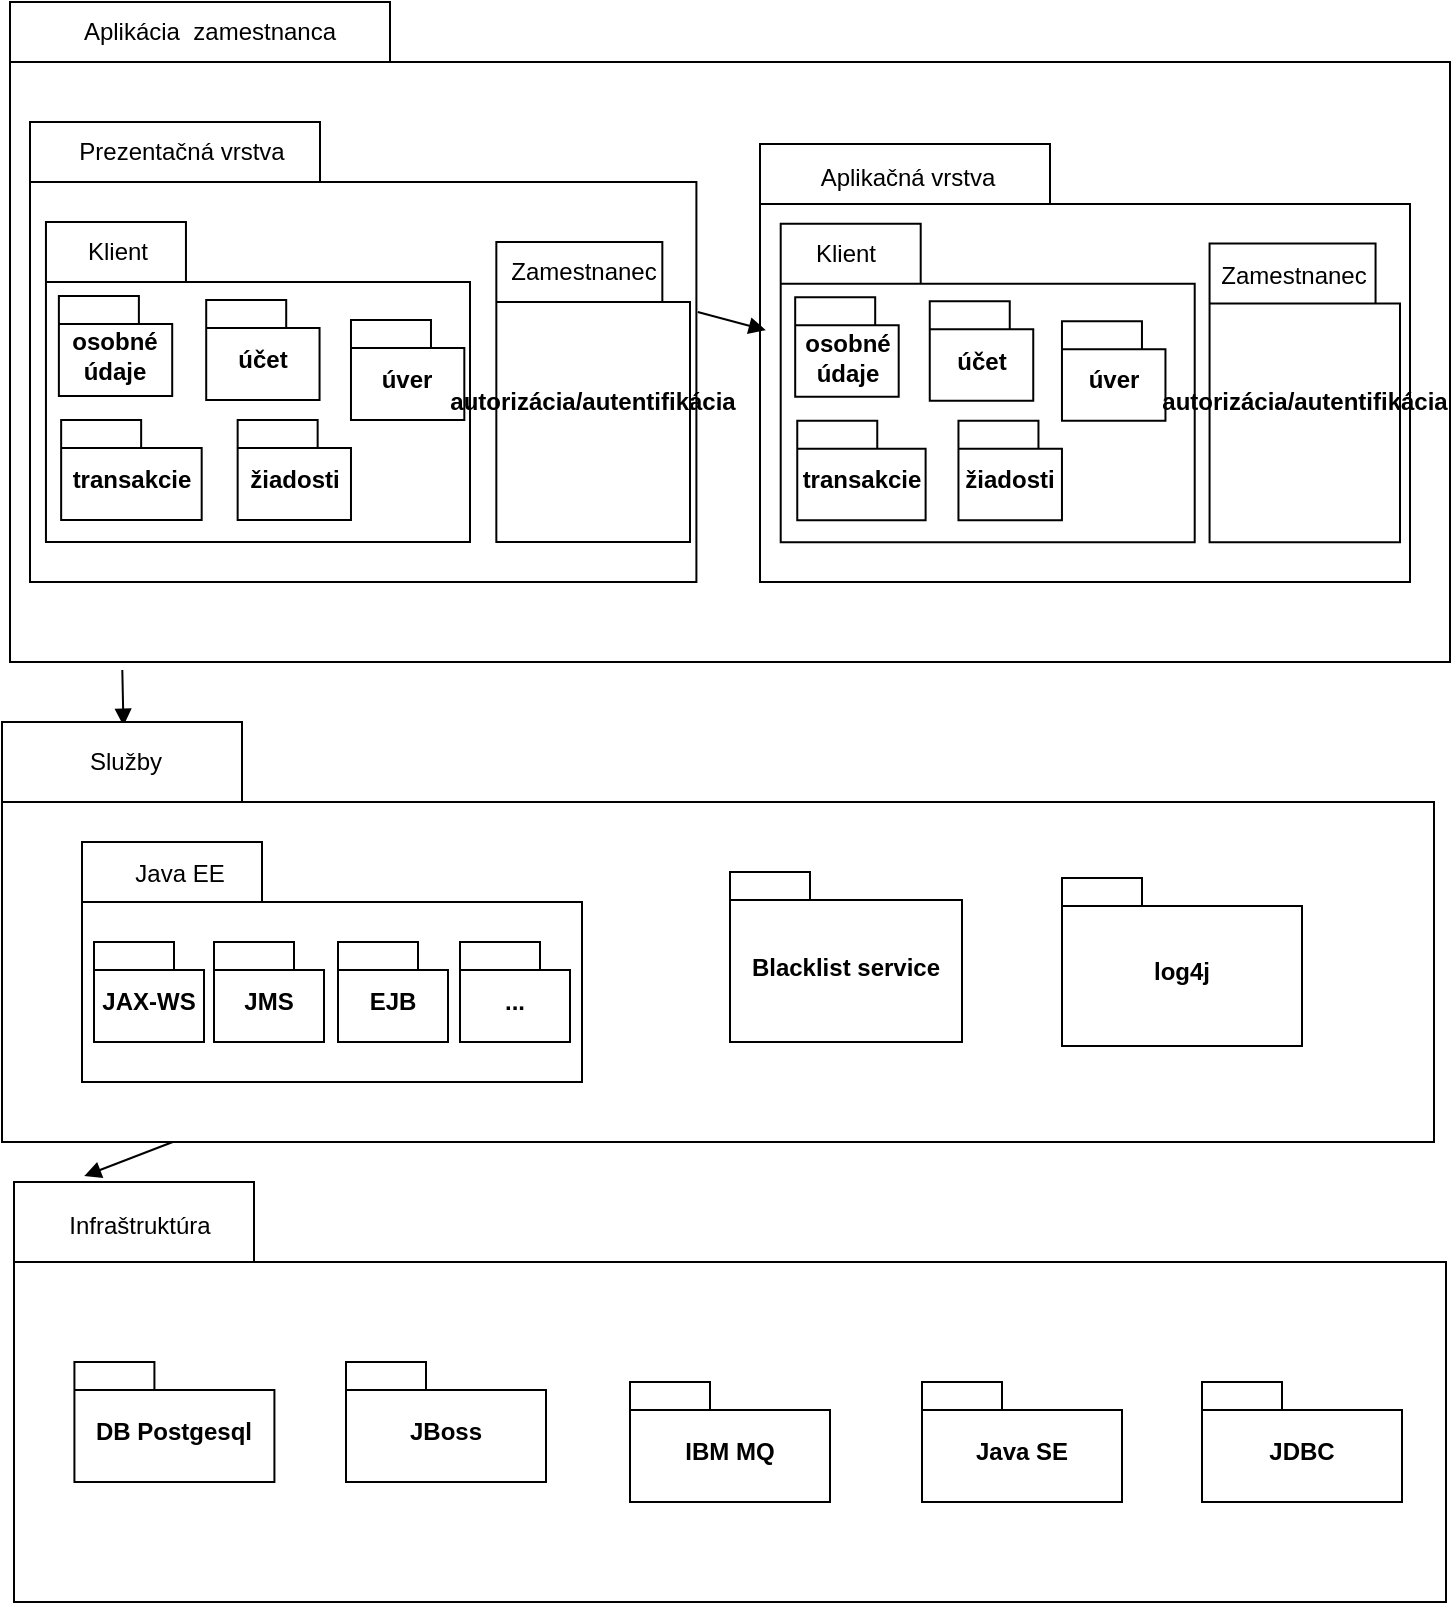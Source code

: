 <mxfile version="28.2.5">
  <diagram name="Page-1" id="oWoUpmtJ5qEQ2IFx2_j0">
    <mxGraphModel dx="1426" dy="751" grid="1" gridSize="10" guides="1" tooltips="1" connect="1" arrows="1" fold="1" page="1" pageScale="1" pageWidth="827" pageHeight="1169" math="0" shadow="0">
      <root>
        <mxCell id="0" />
        <mxCell id="1" parent="0" />
        <mxCell id="nXDMVgalMBZ9aI2BvMX4-5" value="" style="group" vertex="1" connectable="0" parent="1">
          <mxGeometry x="54" y="80" width="720" height="330" as="geometry" />
        </mxCell>
        <mxCell id="nXDMVgalMBZ9aI2BvMX4-2" value="" style="shape=folder;fontStyle=1;spacingTop=10;tabWidth=190;tabHeight=30;tabPosition=left;html=1;whiteSpace=wrap;" vertex="1" parent="nXDMVgalMBZ9aI2BvMX4-5">
          <mxGeometry width="720" height="330" as="geometry" />
        </mxCell>
        <mxCell id="nXDMVgalMBZ9aI2BvMX4-3" value="Aplikácia&amp;nbsp; zamestnanca" style="text;html=1;align=center;verticalAlign=middle;whiteSpace=wrap;rounded=0;" vertex="1" parent="nXDMVgalMBZ9aI2BvMX4-5">
          <mxGeometry x="30" width="140" height="30" as="geometry" />
        </mxCell>
        <mxCell id="nXDMVgalMBZ9aI2BvMX4-8" value="" style="group" vertex="1" connectable="0" parent="nXDMVgalMBZ9aI2BvMX4-5">
          <mxGeometry x="10" y="60" width="340" height="230" as="geometry" />
        </mxCell>
        <mxCell id="nXDMVgalMBZ9aI2BvMX4-6" value="" style="shape=folder;fontStyle=1;spacingTop=10;tabWidth=145;tabHeight=30;tabPosition=left;html=1;whiteSpace=wrap;" vertex="1" parent="nXDMVgalMBZ9aI2BvMX4-8">
          <mxGeometry width="333.2" height="230" as="geometry" />
        </mxCell>
        <mxCell id="nXDMVgalMBZ9aI2BvMX4-7" value="Prezentačná vrstva" style="text;html=1;align=center;verticalAlign=middle;whiteSpace=wrap;rounded=0;" vertex="1" parent="nXDMVgalMBZ9aI2BvMX4-8">
          <mxGeometry x="-11.513" y="-1" width="176.03" height="31.579" as="geometry" />
        </mxCell>
        <mxCell id="nXDMVgalMBZ9aI2BvMX4-13" value="" style="shape=folder;fontStyle=1;spacingTop=10;tabWidth=70;tabHeight=30;tabPosition=left;html=1;whiteSpace=wrap;" vertex="1" parent="nXDMVgalMBZ9aI2BvMX4-8">
          <mxGeometry x="7.98" y="50" width="212.02" height="160" as="geometry" />
        </mxCell>
        <mxCell id="nXDMVgalMBZ9aI2BvMX4-16" value="Klient" style="text;html=1;align=center;verticalAlign=middle;whiteSpace=wrap;rounded=0;" vertex="1" parent="nXDMVgalMBZ9aI2BvMX4-8">
          <mxGeometry x="9.6" y="55" width="68.0" height="20" as="geometry" />
        </mxCell>
        <mxCell id="nXDMVgalMBZ9aI2BvMX4-38" value="" style="group" vertex="1" connectable="0" parent="nXDMVgalMBZ9aI2BvMX4-8">
          <mxGeometry x="6.506" y="50" width="226.667" height="160" as="geometry" />
        </mxCell>
        <mxCell id="nXDMVgalMBZ9aI2BvMX4-15" value="osobné údaje" style="shape=folder;fontStyle=1;spacingTop=10;tabWidth=40;tabHeight=14;tabPosition=left;html=1;whiteSpace=wrap;" vertex="1" parent="nXDMVgalMBZ9aI2BvMX4-38">
          <mxGeometry x="7.933" y="37" width="56.667" height="50" as="geometry" />
        </mxCell>
        <mxCell id="nXDMVgalMBZ9aI2BvMX4-17" value="účet" style="shape=folder;fontStyle=1;spacingTop=10;tabWidth=40;tabHeight=14;tabPosition=left;html=1;whiteSpace=wrap;" vertex="1" parent="nXDMVgalMBZ9aI2BvMX4-38">
          <mxGeometry x="81.6" y="39" width="56.667" height="50" as="geometry" />
        </mxCell>
        <mxCell id="nXDMVgalMBZ9aI2BvMX4-18" value="transakcie" style="shape=folder;fontStyle=1;spacingTop=10;tabWidth=40;tabHeight=14;tabPosition=left;html=1;whiteSpace=wrap;" vertex="1" parent="nXDMVgalMBZ9aI2BvMX4-38">
          <mxGeometry x="9.067" y="99" width="70.267" height="50" as="geometry" />
        </mxCell>
        <mxCell id="nXDMVgalMBZ9aI2BvMX4-20" value="žiadosti" style="shape=folder;fontStyle=1;spacingTop=10;tabWidth=40;tabHeight=14;tabPosition=left;html=1;whiteSpace=wrap;" vertex="1" parent="nXDMVgalMBZ9aI2BvMX4-38">
          <mxGeometry x="97.319" y="99" width="56.667" height="50" as="geometry" />
        </mxCell>
        <mxCell id="nXDMVgalMBZ9aI2BvMX4-36" value="úver" style="shape=folder;fontStyle=1;spacingTop=10;tabWidth=40;tabHeight=14;tabPosition=left;html=1;whiteSpace=wrap;" vertex="1" parent="nXDMVgalMBZ9aI2BvMX4-38">
          <mxGeometry x="153.986" y="49" width="56.667" height="50" as="geometry" />
        </mxCell>
        <mxCell id="nXDMVgalMBZ9aI2BvMX4-82" value="autorizácia/autentifikácia" style="shape=folder;fontStyle=1;spacingTop=10;tabWidth=83;tabHeight=30;tabPosition=left;html=1;whiteSpace=wrap;" vertex="1" parent="nXDMVgalMBZ9aI2BvMX4-8">
          <mxGeometry x="233.17" y="60" width="96.83" height="150" as="geometry" />
        </mxCell>
        <mxCell id="nXDMVgalMBZ9aI2BvMX4-110" value="Zamestnanec" style="text;html=1;align=center;verticalAlign=middle;whiteSpace=wrap;rounded=0;" vertex="1" parent="nXDMVgalMBZ9aI2BvMX4-8">
          <mxGeometry x="242.58" y="65" width="68.0" height="20" as="geometry" />
        </mxCell>
        <mxCell id="nXDMVgalMBZ9aI2BvMX4-9" value="" style="group" vertex="1" connectable="0" parent="nXDMVgalMBZ9aI2BvMX4-5">
          <mxGeometry x="375" y="71" width="325" height="219" as="geometry" />
        </mxCell>
        <mxCell id="nXDMVgalMBZ9aI2BvMX4-10" value="" style="shape=folder;fontStyle=1;spacingTop=10;tabWidth=145;tabHeight=30;tabPosition=left;html=1;whiteSpace=wrap;" vertex="1" parent="nXDMVgalMBZ9aI2BvMX4-9">
          <mxGeometry width="325.0" height="219" as="geometry" />
        </mxCell>
        <mxCell id="nXDMVgalMBZ9aI2BvMX4-11" value="Aplikačná vrstva" style="text;html=1;align=center;verticalAlign=middle;whiteSpace=wrap;rounded=0;" vertex="1" parent="nXDMVgalMBZ9aI2BvMX4-9">
          <mxGeometry x="-11.501" width="171.698" height="34.579" as="geometry" />
        </mxCell>
        <mxCell id="nXDMVgalMBZ9aI2BvMX4-40" value="" style="shape=folder;fontStyle=1;spacingTop=10;tabWidth=70;tabHeight=30;tabPosition=left;html=1;whiteSpace=wrap;" vertex="1" parent="nXDMVgalMBZ9aI2BvMX4-9">
          <mxGeometry x="10.35" y="39.818" width="207.006" height="159.273" as="geometry" />
        </mxCell>
        <mxCell id="nXDMVgalMBZ9aI2BvMX4-41" value="osobné údaje" style="shape=folder;fontStyle=1;spacingTop=10;tabWidth=40;tabHeight=14;tabPosition=left;html=1;whiteSpace=wrap;" vertex="1" parent="nXDMVgalMBZ9aI2BvMX4-9">
          <mxGeometry x="17.596" y="76.65" width="51.752" height="49.773" as="geometry" />
        </mxCell>
        <mxCell id="nXDMVgalMBZ9aI2BvMX4-42" value="účet" style="shape=folder;fontStyle=1;spacingTop=10;tabWidth=40;tabHeight=14;tabPosition=left;html=1;whiteSpace=wrap;" vertex="1" parent="nXDMVgalMBZ9aI2BvMX4-9">
          <mxGeometry x="84.873" y="78.641" width="51.752" height="49.773" as="geometry" />
        </mxCell>
        <mxCell id="nXDMVgalMBZ9aI2BvMX4-43" value="transakcie" style="shape=folder;fontStyle=1;spacingTop=10;tabWidth=40;tabHeight=14;tabPosition=left;html=1;whiteSpace=wrap;" vertex="1" parent="nXDMVgalMBZ9aI2BvMX4-9">
          <mxGeometry x="18.631" y="138.368" width="64.172" height="49.773" as="geometry" />
        </mxCell>
        <mxCell id="nXDMVgalMBZ9aI2BvMX4-44" value="žiadosti" style="shape=folder;fontStyle=1;spacingTop=10;tabWidth=40;tabHeight=14;tabPosition=left;html=1;whiteSpace=wrap;" vertex="1" parent="nXDMVgalMBZ9aI2BvMX4-9">
          <mxGeometry x="99.229" y="138.368" width="51.752" height="49.773" as="geometry" />
        </mxCell>
        <mxCell id="nXDMVgalMBZ9aI2BvMX4-45" value="úver" style="shape=folder;fontStyle=1;spacingTop=10;tabWidth=40;tabHeight=14;tabPosition=left;html=1;whiteSpace=wrap;" vertex="1" parent="nXDMVgalMBZ9aI2BvMX4-9">
          <mxGeometry x="150.98" y="88.595" width="51.752" height="49.773" as="geometry" />
        </mxCell>
        <mxCell id="nXDMVgalMBZ9aI2BvMX4-71" value="Klient" style="text;html=1;align=center;verticalAlign=middle;whiteSpace=wrap;rounded=0;" vertex="1" parent="nXDMVgalMBZ9aI2BvMX4-9">
          <mxGeometry x="12.42" y="39.818" width="62.102" height="29.864" as="geometry" />
        </mxCell>
        <mxCell id="nXDMVgalMBZ9aI2BvMX4-112" value="autorizácia/autentifikácia" style="shape=folder;fontStyle=1;spacingTop=10;tabWidth=83;tabHeight=30;tabPosition=left;html=1;whiteSpace=wrap;" vertex="1" parent="nXDMVgalMBZ9aI2BvMX4-9">
          <mxGeometry x="224.78" y="49.77" width="95.22" height="149.32" as="geometry" />
        </mxCell>
        <mxCell id="nXDMVgalMBZ9aI2BvMX4-113" value="Zamestnanec" style="text;html=1;align=center;verticalAlign=middle;whiteSpace=wrap;rounded=0;" vertex="1" parent="nXDMVgalMBZ9aI2BvMX4-9">
          <mxGeometry x="233.39" y="55.64" width="68.0" height="20" as="geometry" />
        </mxCell>
        <mxCell id="nXDMVgalMBZ9aI2BvMX4-125" value="" style="html=1;verticalAlign=bottom;endArrow=block;curved=0;rounded=0;exitX=0.078;exitY=1.012;exitDx=0;exitDy=0;exitPerimeter=0;entryX=0.433;entryY=0.19;entryDx=0;entryDy=0;entryPerimeter=0;" edge="1" parent="nXDMVgalMBZ9aI2BvMX4-5" source="nXDMVgalMBZ9aI2BvMX4-2">
          <mxGeometry width="80" relative="1" as="geometry">
            <mxPoint x="56.0" y="290" as="sourcePoint" />
            <mxPoint x="56.748" y="361.88" as="targetPoint" />
          </mxGeometry>
        </mxCell>
        <mxCell id="nXDMVgalMBZ9aI2BvMX4-130" value="" style="html=1;verticalAlign=bottom;endArrow=block;curved=0;rounded=0;exitX=1.002;exitY=0.413;exitDx=0;exitDy=0;exitPerimeter=0;entryX=0.009;entryY=0.425;entryDx=0;entryDy=0;entryPerimeter=0;" edge="1" parent="nXDMVgalMBZ9aI2BvMX4-5" source="nXDMVgalMBZ9aI2BvMX4-6" target="nXDMVgalMBZ9aI2BvMX4-10">
          <mxGeometry width="80" relative="1" as="geometry">
            <mxPoint x="-184" y="330" as="sourcePoint" />
            <mxPoint x="-183.252" y="357.88" as="targetPoint" />
          </mxGeometry>
        </mxCell>
        <mxCell id="nXDMVgalMBZ9aI2BvMX4-74" value="" style="group" vertex="1" connectable="0" parent="1">
          <mxGeometry x="56" y="670" width="716" height="210" as="geometry" />
        </mxCell>
        <mxCell id="nXDMVgalMBZ9aI2BvMX4-72" value="" style="shape=folder;fontStyle=1;spacingTop=10;tabWidth=120;tabHeight=40;tabPosition=left;html=1;whiteSpace=wrap;" vertex="1" parent="nXDMVgalMBZ9aI2BvMX4-74">
          <mxGeometry width="716" height="210" as="geometry" />
        </mxCell>
        <mxCell id="nXDMVgalMBZ9aI2BvMX4-73" value="Infraštruktúra" style="text;html=1;align=center;verticalAlign=middle;whiteSpace=wrap;rounded=0;" vertex="1" parent="nXDMVgalMBZ9aI2BvMX4-74">
          <mxGeometry x="28.213" y="5.737" width="70.426" height="33.158" as="geometry" />
        </mxCell>
        <mxCell id="nXDMVgalMBZ9aI2BvMX4-75" value="DB Postgesql" style="shape=folder;fontStyle=1;spacingTop=10;tabWidth=40;tabHeight=14;tabPosition=left;html=1;whiteSpace=wrap;" vertex="1" parent="nXDMVgalMBZ9aI2BvMX4-74">
          <mxGeometry x="30.21" y="90" width="100" height="60" as="geometry" />
        </mxCell>
        <mxCell id="nXDMVgalMBZ9aI2BvMX4-76" value="JBoss" style="shape=folder;fontStyle=1;spacingTop=10;tabWidth=40;tabHeight=14;tabPosition=left;html=1;whiteSpace=wrap;" vertex="1" parent="nXDMVgalMBZ9aI2BvMX4-74">
          <mxGeometry x="166" y="90" width="100" height="60" as="geometry" />
        </mxCell>
        <mxCell id="nXDMVgalMBZ9aI2BvMX4-77" value="IBM MQ" style="shape=folder;fontStyle=1;spacingTop=10;tabWidth=40;tabHeight=14;tabPosition=left;html=1;whiteSpace=wrap;" vertex="1" parent="nXDMVgalMBZ9aI2BvMX4-74">
          <mxGeometry x="308" y="100" width="100" height="60" as="geometry" />
        </mxCell>
        <mxCell id="nXDMVgalMBZ9aI2BvMX4-114" value="Java SE" style="shape=folder;fontStyle=1;spacingTop=10;tabWidth=40;tabHeight=14;tabPosition=left;html=1;whiteSpace=wrap;" vertex="1" parent="nXDMVgalMBZ9aI2BvMX4-74">
          <mxGeometry x="454" y="100" width="100" height="60" as="geometry" />
        </mxCell>
        <mxCell id="nXDMVgalMBZ9aI2BvMX4-78" value="" style="shape=folder;fontStyle=1;spacingTop=10;tabWidth=120;tabHeight=40;tabPosition=left;html=1;whiteSpace=wrap;" vertex="1" parent="1">
          <mxGeometry x="50" y="440" width="716" height="210" as="geometry" />
        </mxCell>
        <mxCell id="nXDMVgalMBZ9aI2BvMX4-79" value="Služby" style="text;html=1;align=center;verticalAlign=middle;whiteSpace=wrap;rounded=0;" vertex="1" parent="1">
          <mxGeometry x="77" y="443" width="70.426" height="33.158" as="geometry" />
        </mxCell>
        <mxCell id="nXDMVgalMBZ9aI2BvMX4-80" value="log4j" style="shape=folder;fontStyle=1;spacingTop=10;tabWidth=40;tabHeight=14;tabPosition=left;html=1;whiteSpace=wrap;" vertex="1" parent="1">
          <mxGeometry x="580" y="518" width="120" height="84" as="geometry" />
        </mxCell>
        <mxCell id="nXDMVgalMBZ9aI2BvMX4-81" value="Blacklist service" style="shape=folder;fontStyle=1;spacingTop=10;tabWidth=40;tabHeight=14;tabPosition=left;html=1;whiteSpace=wrap;" vertex="1" parent="1">
          <mxGeometry x="414" y="515" width="116" height="85" as="geometry" />
        </mxCell>
        <mxCell id="nXDMVgalMBZ9aI2BvMX4-115" value="" style="shape=folder;fontStyle=1;spacingTop=10;tabWidth=90;tabHeight=30;tabPosition=left;html=1;whiteSpace=wrap;" vertex="1" parent="1">
          <mxGeometry x="90" y="500" width="250" height="120" as="geometry" />
        </mxCell>
        <mxCell id="nXDMVgalMBZ9aI2BvMX4-116" value="Java EE" style="text;html=1;align=center;verticalAlign=middle;whiteSpace=wrap;rounded=0;" vertex="1" parent="1">
          <mxGeometry x="105" y="506" width="68.0" height="20" as="geometry" />
        </mxCell>
        <mxCell id="nXDMVgalMBZ9aI2BvMX4-117" value="JAX-WS" style="shape=folder;fontStyle=1;spacingTop=10;tabWidth=40;tabHeight=14;tabPosition=left;html=1;whiteSpace=wrap;" vertex="1" parent="1">
          <mxGeometry x="96" y="550" width="55" height="50" as="geometry" />
        </mxCell>
        <mxCell id="nXDMVgalMBZ9aI2BvMX4-118" value="JMS" style="shape=folder;fontStyle=1;spacingTop=10;tabWidth=40;tabHeight=14;tabPosition=left;html=1;whiteSpace=wrap;" vertex="1" parent="1">
          <mxGeometry x="156" y="550" width="55" height="50" as="geometry" />
        </mxCell>
        <mxCell id="nXDMVgalMBZ9aI2BvMX4-120" value="EJB" style="shape=folder;fontStyle=1;spacingTop=10;tabWidth=40;tabHeight=14;tabPosition=left;html=1;whiteSpace=wrap;" vertex="1" parent="1">
          <mxGeometry x="218" y="550" width="55" height="50" as="geometry" />
        </mxCell>
        <mxCell id="nXDMVgalMBZ9aI2BvMX4-121" value="..." style="shape=folder;fontStyle=1;spacingTop=10;tabWidth=40;tabHeight=14;tabPosition=left;html=1;whiteSpace=wrap;" vertex="1" parent="1">
          <mxGeometry x="279" y="550" width="55" height="50" as="geometry" />
        </mxCell>
        <mxCell id="nXDMVgalMBZ9aI2BvMX4-122" value="JDBC" style="shape=folder;fontStyle=1;spacingTop=10;tabWidth=40;tabHeight=14;tabPosition=left;html=1;whiteSpace=wrap;" vertex="1" parent="1">
          <mxGeometry x="650" y="770" width="100" height="60" as="geometry" />
        </mxCell>
        <mxCell id="nXDMVgalMBZ9aI2BvMX4-129" value="" style="html=1;verticalAlign=bottom;endArrow=block;curved=0;rounded=0;entryX=0.049;entryY=-0.014;entryDx=0;entryDy=0;entryPerimeter=0;" edge="1" parent="1" source="nXDMVgalMBZ9aI2BvMX4-78" target="nXDMVgalMBZ9aI2BvMX4-72">
          <mxGeometry width="80" relative="1" as="geometry">
            <mxPoint x="10" y="650" as="sourcePoint" />
            <mxPoint x="10.748" y="677.88" as="targetPoint" />
          </mxGeometry>
        </mxCell>
      </root>
    </mxGraphModel>
  </diagram>
</mxfile>
